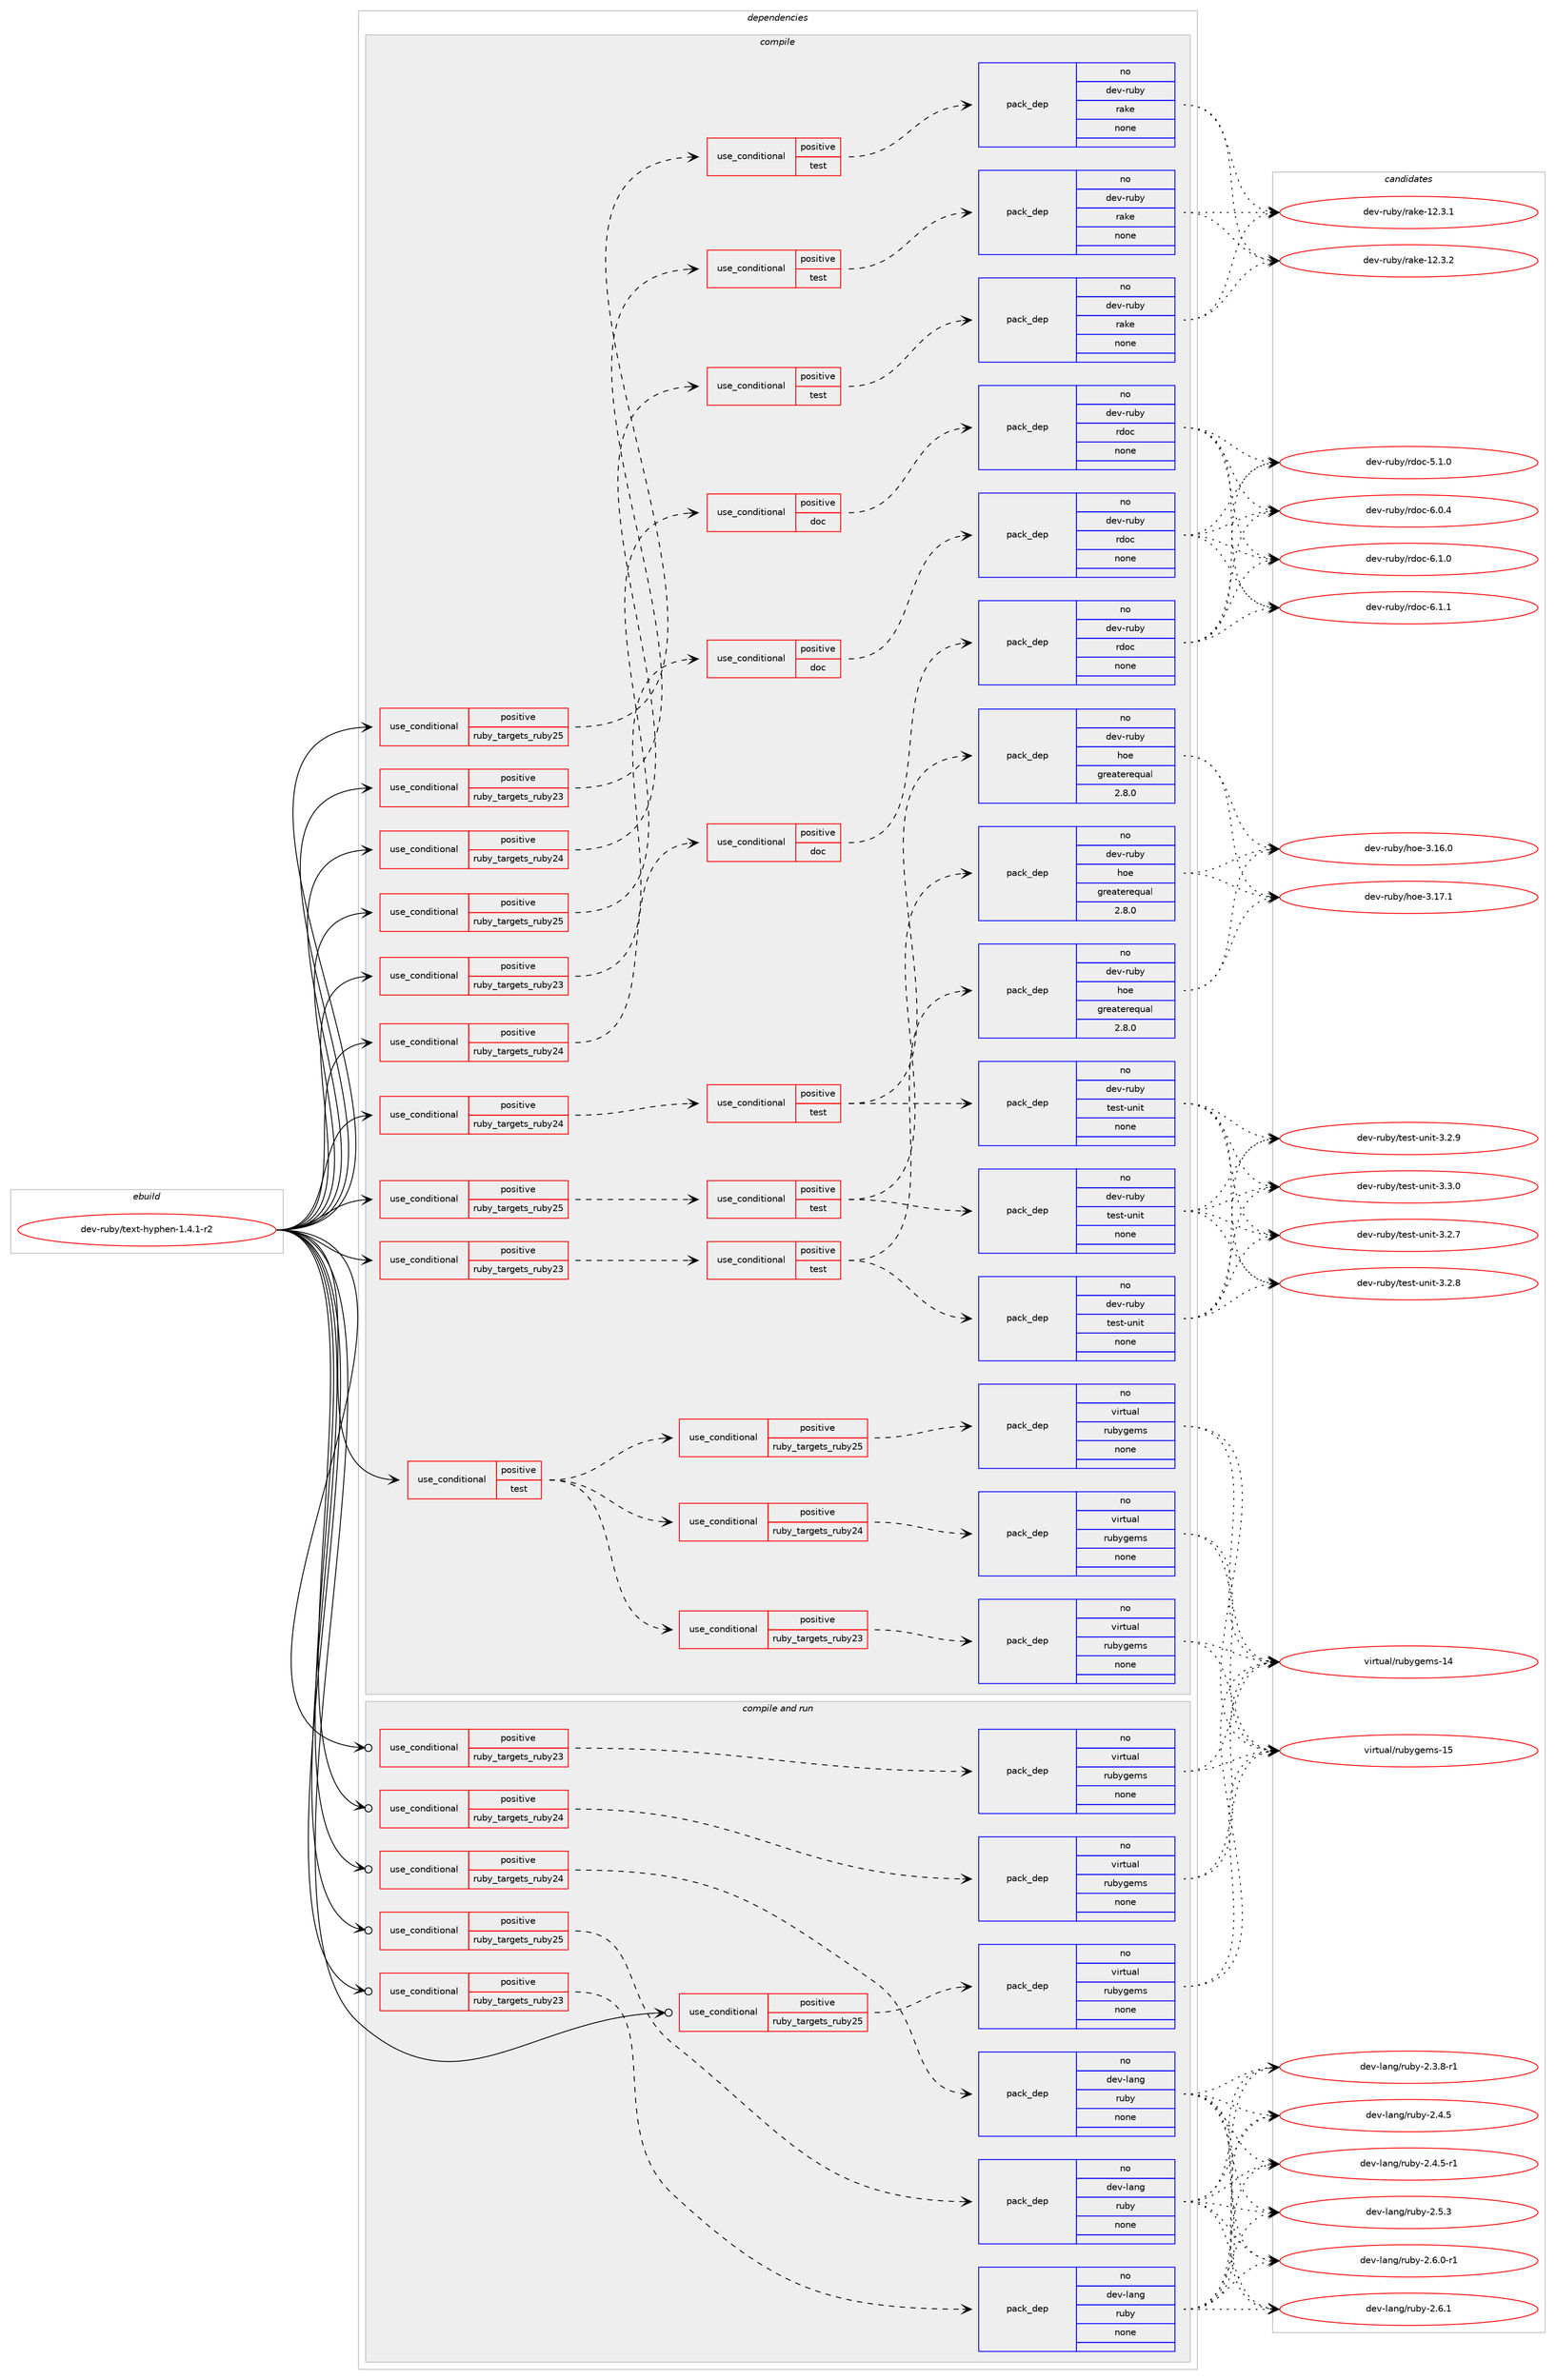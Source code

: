 digraph prolog {

# *************
# Graph options
# *************

newrank=true;
concentrate=true;
compound=true;
graph [rankdir=LR,fontname=Helvetica,fontsize=10,ranksep=1.5];#, ranksep=2.5, nodesep=0.2];
edge  [arrowhead=vee];
node  [fontname=Helvetica,fontsize=10];

# **********
# The ebuild
# **********

subgraph cluster_leftcol {
color=gray;
rank=same;
label=<<i>ebuild</i>>;
id [label="dev-ruby/text-hyphen-1.4.1-r2", color=red, width=4, href="../dev-ruby/text-hyphen-1.4.1-r2.svg"];
}

# ****************
# The dependencies
# ****************

subgraph cluster_midcol {
color=gray;
label=<<i>dependencies</i>>;
subgraph cluster_compile {
fillcolor="#eeeeee";
style=filled;
label=<<i>compile</i>>;
subgraph cond420091 {
dependency1533091 [label=<<TABLE BORDER="0" CELLBORDER="1" CELLSPACING="0" CELLPADDING="4"><TR><TD ROWSPAN="3" CELLPADDING="10">use_conditional</TD></TR><TR><TD>positive</TD></TR><TR><TD>ruby_targets_ruby23</TD></TR></TABLE>>, shape=none, color=red];
subgraph cond420092 {
dependency1533092 [label=<<TABLE BORDER="0" CELLBORDER="1" CELLSPACING="0" CELLPADDING="4"><TR><TD ROWSPAN="3" CELLPADDING="10">use_conditional</TD></TR><TR><TD>positive</TD></TR><TR><TD>doc</TD></TR></TABLE>>, shape=none, color=red];
subgraph pack1089484 {
dependency1533093 [label=<<TABLE BORDER="0" CELLBORDER="1" CELLSPACING="0" CELLPADDING="4" WIDTH="220"><TR><TD ROWSPAN="6" CELLPADDING="30">pack_dep</TD></TR><TR><TD WIDTH="110">no</TD></TR><TR><TD>dev-ruby</TD></TR><TR><TD>rdoc</TD></TR><TR><TD>none</TD></TR><TR><TD></TD></TR></TABLE>>, shape=none, color=blue];
}
dependency1533092:e -> dependency1533093:w [weight=20,style="dashed",arrowhead="vee"];
}
dependency1533091:e -> dependency1533092:w [weight=20,style="dashed",arrowhead="vee"];
}
id:e -> dependency1533091:w [weight=20,style="solid",arrowhead="vee"];
subgraph cond420093 {
dependency1533094 [label=<<TABLE BORDER="0" CELLBORDER="1" CELLSPACING="0" CELLPADDING="4"><TR><TD ROWSPAN="3" CELLPADDING="10">use_conditional</TD></TR><TR><TD>positive</TD></TR><TR><TD>ruby_targets_ruby23</TD></TR></TABLE>>, shape=none, color=red];
subgraph cond420094 {
dependency1533095 [label=<<TABLE BORDER="0" CELLBORDER="1" CELLSPACING="0" CELLPADDING="4"><TR><TD ROWSPAN="3" CELLPADDING="10">use_conditional</TD></TR><TR><TD>positive</TD></TR><TR><TD>test</TD></TR></TABLE>>, shape=none, color=red];
subgraph pack1089485 {
dependency1533096 [label=<<TABLE BORDER="0" CELLBORDER="1" CELLSPACING="0" CELLPADDING="4" WIDTH="220"><TR><TD ROWSPAN="6" CELLPADDING="30">pack_dep</TD></TR><TR><TD WIDTH="110">no</TD></TR><TR><TD>dev-ruby</TD></TR><TR><TD>hoe</TD></TR><TR><TD>greaterequal</TD></TR><TR><TD>2.8.0</TD></TR></TABLE>>, shape=none, color=blue];
}
dependency1533095:e -> dependency1533096:w [weight=20,style="dashed",arrowhead="vee"];
subgraph pack1089486 {
dependency1533097 [label=<<TABLE BORDER="0" CELLBORDER="1" CELLSPACING="0" CELLPADDING="4" WIDTH="220"><TR><TD ROWSPAN="6" CELLPADDING="30">pack_dep</TD></TR><TR><TD WIDTH="110">no</TD></TR><TR><TD>dev-ruby</TD></TR><TR><TD>test-unit</TD></TR><TR><TD>none</TD></TR><TR><TD></TD></TR></TABLE>>, shape=none, color=blue];
}
dependency1533095:e -> dependency1533097:w [weight=20,style="dashed",arrowhead="vee"];
}
dependency1533094:e -> dependency1533095:w [weight=20,style="dashed",arrowhead="vee"];
}
id:e -> dependency1533094:w [weight=20,style="solid",arrowhead="vee"];
subgraph cond420095 {
dependency1533098 [label=<<TABLE BORDER="0" CELLBORDER="1" CELLSPACING="0" CELLPADDING="4"><TR><TD ROWSPAN="3" CELLPADDING="10">use_conditional</TD></TR><TR><TD>positive</TD></TR><TR><TD>ruby_targets_ruby23</TD></TR></TABLE>>, shape=none, color=red];
subgraph cond420096 {
dependency1533099 [label=<<TABLE BORDER="0" CELLBORDER="1" CELLSPACING="0" CELLPADDING="4"><TR><TD ROWSPAN="3" CELLPADDING="10">use_conditional</TD></TR><TR><TD>positive</TD></TR><TR><TD>test</TD></TR></TABLE>>, shape=none, color=red];
subgraph pack1089487 {
dependency1533100 [label=<<TABLE BORDER="0" CELLBORDER="1" CELLSPACING="0" CELLPADDING="4" WIDTH="220"><TR><TD ROWSPAN="6" CELLPADDING="30">pack_dep</TD></TR><TR><TD WIDTH="110">no</TD></TR><TR><TD>dev-ruby</TD></TR><TR><TD>rake</TD></TR><TR><TD>none</TD></TR><TR><TD></TD></TR></TABLE>>, shape=none, color=blue];
}
dependency1533099:e -> dependency1533100:w [weight=20,style="dashed",arrowhead="vee"];
}
dependency1533098:e -> dependency1533099:w [weight=20,style="dashed",arrowhead="vee"];
}
id:e -> dependency1533098:w [weight=20,style="solid",arrowhead="vee"];
subgraph cond420097 {
dependency1533101 [label=<<TABLE BORDER="0" CELLBORDER="1" CELLSPACING="0" CELLPADDING="4"><TR><TD ROWSPAN="3" CELLPADDING="10">use_conditional</TD></TR><TR><TD>positive</TD></TR><TR><TD>ruby_targets_ruby24</TD></TR></TABLE>>, shape=none, color=red];
subgraph cond420098 {
dependency1533102 [label=<<TABLE BORDER="0" CELLBORDER="1" CELLSPACING="0" CELLPADDING="4"><TR><TD ROWSPAN="3" CELLPADDING="10">use_conditional</TD></TR><TR><TD>positive</TD></TR><TR><TD>doc</TD></TR></TABLE>>, shape=none, color=red];
subgraph pack1089488 {
dependency1533103 [label=<<TABLE BORDER="0" CELLBORDER="1" CELLSPACING="0" CELLPADDING="4" WIDTH="220"><TR><TD ROWSPAN="6" CELLPADDING="30">pack_dep</TD></TR><TR><TD WIDTH="110">no</TD></TR><TR><TD>dev-ruby</TD></TR><TR><TD>rdoc</TD></TR><TR><TD>none</TD></TR><TR><TD></TD></TR></TABLE>>, shape=none, color=blue];
}
dependency1533102:e -> dependency1533103:w [weight=20,style="dashed",arrowhead="vee"];
}
dependency1533101:e -> dependency1533102:w [weight=20,style="dashed",arrowhead="vee"];
}
id:e -> dependency1533101:w [weight=20,style="solid",arrowhead="vee"];
subgraph cond420099 {
dependency1533104 [label=<<TABLE BORDER="0" CELLBORDER="1" CELLSPACING="0" CELLPADDING="4"><TR><TD ROWSPAN="3" CELLPADDING="10">use_conditional</TD></TR><TR><TD>positive</TD></TR><TR><TD>ruby_targets_ruby24</TD></TR></TABLE>>, shape=none, color=red];
subgraph cond420100 {
dependency1533105 [label=<<TABLE BORDER="0" CELLBORDER="1" CELLSPACING="0" CELLPADDING="4"><TR><TD ROWSPAN="3" CELLPADDING="10">use_conditional</TD></TR><TR><TD>positive</TD></TR><TR><TD>test</TD></TR></TABLE>>, shape=none, color=red];
subgraph pack1089489 {
dependency1533106 [label=<<TABLE BORDER="0" CELLBORDER="1" CELLSPACING="0" CELLPADDING="4" WIDTH="220"><TR><TD ROWSPAN="6" CELLPADDING="30">pack_dep</TD></TR><TR><TD WIDTH="110">no</TD></TR><TR><TD>dev-ruby</TD></TR><TR><TD>hoe</TD></TR><TR><TD>greaterequal</TD></TR><TR><TD>2.8.0</TD></TR></TABLE>>, shape=none, color=blue];
}
dependency1533105:e -> dependency1533106:w [weight=20,style="dashed",arrowhead="vee"];
subgraph pack1089490 {
dependency1533107 [label=<<TABLE BORDER="0" CELLBORDER="1" CELLSPACING="0" CELLPADDING="4" WIDTH="220"><TR><TD ROWSPAN="6" CELLPADDING="30">pack_dep</TD></TR><TR><TD WIDTH="110">no</TD></TR><TR><TD>dev-ruby</TD></TR><TR><TD>test-unit</TD></TR><TR><TD>none</TD></TR><TR><TD></TD></TR></TABLE>>, shape=none, color=blue];
}
dependency1533105:e -> dependency1533107:w [weight=20,style="dashed",arrowhead="vee"];
}
dependency1533104:e -> dependency1533105:w [weight=20,style="dashed",arrowhead="vee"];
}
id:e -> dependency1533104:w [weight=20,style="solid",arrowhead="vee"];
subgraph cond420101 {
dependency1533108 [label=<<TABLE BORDER="0" CELLBORDER="1" CELLSPACING="0" CELLPADDING="4"><TR><TD ROWSPAN="3" CELLPADDING="10">use_conditional</TD></TR><TR><TD>positive</TD></TR><TR><TD>ruby_targets_ruby24</TD></TR></TABLE>>, shape=none, color=red];
subgraph cond420102 {
dependency1533109 [label=<<TABLE BORDER="0" CELLBORDER="1" CELLSPACING="0" CELLPADDING="4"><TR><TD ROWSPAN="3" CELLPADDING="10">use_conditional</TD></TR><TR><TD>positive</TD></TR><TR><TD>test</TD></TR></TABLE>>, shape=none, color=red];
subgraph pack1089491 {
dependency1533110 [label=<<TABLE BORDER="0" CELLBORDER="1" CELLSPACING="0" CELLPADDING="4" WIDTH="220"><TR><TD ROWSPAN="6" CELLPADDING="30">pack_dep</TD></TR><TR><TD WIDTH="110">no</TD></TR><TR><TD>dev-ruby</TD></TR><TR><TD>rake</TD></TR><TR><TD>none</TD></TR><TR><TD></TD></TR></TABLE>>, shape=none, color=blue];
}
dependency1533109:e -> dependency1533110:w [weight=20,style="dashed",arrowhead="vee"];
}
dependency1533108:e -> dependency1533109:w [weight=20,style="dashed",arrowhead="vee"];
}
id:e -> dependency1533108:w [weight=20,style="solid",arrowhead="vee"];
subgraph cond420103 {
dependency1533111 [label=<<TABLE BORDER="0" CELLBORDER="1" CELLSPACING="0" CELLPADDING="4"><TR><TD ROWSPAN="3" CELLPADDING="10">use_conditional</TD></TR><TR><TD>positive</TD></TR><TR><TD>ruby_targets_ruby25</TD></TR></TABLE>>, shape=none, color=red];
subgraph cond420104 {
dependency1533112 [label=<<TABLE BORDER="0" CELLBORDER="1" CELLSPACING="0" CELLPADDING="4"><TR><TD ROWSPAN="3" CELLPADDING="10">use_conditional</TD></TR><TR><TD>positive</TD></TR><TR><TD>doc</TD></TR></TABLE>>, shape=none, color=red];
subgraph pack1089492 {
dependency1533113 [label=<<TABLE BORDER="0" CELLBORDER="1" CELLSPACING="0" CELLPADDING="4" WIDTH="220"><TR><TD ROWSPAN="6" CELLPADDING="30">pack_dep</TD></TR><TR><TD WIDTH="110">no</TD></TR><TR><TD>dev-ruby</TD></TR><TR><TD>rdoc</TD></TR><TR><TD>none</TD></TR><TR><TD></TD></TR></TABLE>>, shape=none, color=blue];
}
dependency1533112:e -> dependency1533113:w [weight=20,style="dashed",arrowhead="vee"];
}
dependency1533111:e -> dependency1533112:w [weight=20,style="dashed",arrowhead="vee"];
}
id:e -> dependency1533111:w [weight=20,style="solid",arrowhead="vee"];
subgraph cond420105 {
dependency1533114 [label=<<TABLE BORDER="0" CELLBORDER="1" CELLSPACING="0" CELLPADDING="4"><TR><TD ROWSPAN="3" CELLPADDING="10">use_conditional</TD></TR><TR><TD>positive</TD></TR><TR><TD>ruby_targets_ruby25</TD></TR></TABLE>>, shape=none, color=red];
subgraph cond420106 {
dependency1533115 [label=<<TABLE BORDER="0" CELLBORDER="1" CELLSPACING="0" CELLPADDING="4"><TR><TD ROWSPAN="3" CELLPADDING="10">use_conditional</TD></TR><TR><TD>positive</TD></TR><TR><TD>test</TD></TR></TABLE>>, shape=none, color=red];
subgraph pack1089493 {
dependency1533116 [label=<<TABLE BORDER="0" CELLBORDER="1" CELLSPACING="0" CELLPADDING="4" WIDTH="220"><TR><TD ROWSPAN="6" CELLPADDING="30">pack_dep</TD></TR><TR><TD WIDTH="110">no</TD></TR><TR><TD>dev-ruby</TD></TR><TR><TD>hoe</TD></TR><TR><TD>greaterequal</TD></TR><TR><TD>2.8.0</TD></TR></TABLE>>, shape=none, color=blue];
}
dependency1533115:e -> dependency1533116:w [weight=20,style="dashed",arrowhead="vee"];
subgraph pack1089494 {
dependency1533117 [label=<<TABLE BORDER="0" CELLBORDER="1" CELLSPACING="0" CELLPADDING="4" WIDTH="220"><TR><TD ROWSPAN="6" CELLPADDING="30">pack_dep</TD></TR><TR><TD WIDTH="110">no</TD></TR><TR><TD>dev-ruby</TD></TR><TR><TD>test-unit</TD></TR><TR><TD>none</TD></TR><TR><TD></TD></TR></TABLE>>, shape=none, color=blue];
}
dependency1533115:e -> dependency1533117:w [weight=20,style="dashed",arrowhead="vee"];
}
dependency1533114:e -> dependency1533115:w [weight=20,style="dashed",arrowhead="vee"];
}
id:e -> dependency1533114:w [weight=20,style="solid",arrowhead="vee"];
subgraph cond420107 {
dependency1533118 [label=<<TABLE BORDER="0" CELLBORDER="1" CELLSPACING="0" CELLPADDING="4"><TR><TD ROWSPAN="3" CELLPADDING="10">use_conditional</TD></TR><TR><TD>positive</TD></TR><TR><TD>ruby_targets_ruby25</TD></TR></TABLE>>, shape=none, color=red];
subgraph cond420108 {
dependency1533119 [label=<<TABLE BORDER="0" CELLBORDER="1" CELLSPACING="0" CELLPADDING="4"><TR><TD ROWSPAN="3" CELLPADDING="10">use_conditional</TD></TR><TR><TD>positive</TD></TR><TR><TD>test</TD></TR></TABLE>>, shape=none, color=red];
subgraph pack1089495 {
dependency1533120 [label=<<TABLE BORDER="0" CELLBORDER="1" CELLSPACING="0" CELLPADDING="4" WIDTH="220"><TR><TD ROWSPAN="6" CELLPADDING="30">pack_dep</TD></TR><TR><TD WIDTH="110">no</TD></TR><TR><TD>dev-ruby</TD></TR><TR><TD>rake</TD></TR><TR><TD>none</TD></TR><TR><TD></TD></TR></TABLE>>, shape=none, color=blue];
}
dependency1533119:e -> dependency1533120:w [weight=20,style="dashed",arrowhead="vee"];
}
dependency1533118:e -> dependency1533119:w [weight=20,style="dashed",arrowhead="vee"];
}
id:e -> dependency1533118:w [weight=20,style="solid",arrowhead="vee"];
subgraph cond420109 {
dependency1533121 [label=<<TABLE BORDER="0" CELLBORDER="1" CELLSPACING="0" CELLPADDING="4"><TR><TD ROWSPAN="3" CELLPADDING="10">use_conditional</TD></TR><TR><TD>positive</TD></TR><TR><TD>test</TD></TR></TABLE>>, shape=none, color=red];
subgraph cond420110 {
dependency1533122 [label=<<TABLE BORDER="0" CELLBORDER="1" CELLSPACING="0" CELLPADDING="4"><TR><TD ROWSPAN="3" CELLPADDING="10">use_conditional</TD></TR><TR><TD>positive</TD></TR><TR><TD>ruby_targets_ruby23</TD></TR></TABLE>>, shape=none, color=red];
subgraph pack1089496 {
dependency1533123 [label=<<TABLE BORDER="0" CELLBORDER="1" CELLSPACING="0" CELLPADDING="4" WIDTH="220"><TR><TD ROWSPAN="6" CELLPADDING="30">pack_dep</TD></TR><TR><TD WIDTH="110">no</TD></TR><TR><TD>virtual</TD></TR><TR><TD>rubygems</TD></TR><TR><TD>none</TD></TR><TR><TD></TD></TR></TABLE>>, shape=none, color=blue];
}
dependency1533122:e -> dependency1533123:w [weight=20,style="dashed",arrowhead="vee"];
}
dependency1533121:e -> dependency1533122:w [weight=20,style="dashed",arrowhead="vee"];
subgraph cond420111 {
dependency1533124 [label=<<TABLE BORDER="0" CELLBORDER="1" CELLSPACING="0" CELLPADDING="4"><TR><TD ROWSPAN="3" CELLPADDING="10">use_conditional</TD></TR><TR><TD>positive</TD></TR><TR><TD>ruby_targets_ruby24</TD></TR></TABLE>>, shape=none, color=red];
subgraph pack1089497 {
dependency1533125 [label=<<TABLE BORDER="0" CELLBORDER="1" CELLSPACING="0" CELLPADDING="4" WIDTH="220"><TR><TD ROWSPAN="6" CELLPADDING="30">pack_dep</TD></TR><TR><TD WIDTH="110">no</TD></TR><TR><TD>virtual</TD></TR><TR><TD>rubygems</TD></TR><TR><TD>none</TD></TR><TR><TD></TD></TR></TABLE>>, shape=none, color=blue];
}
dependency1533124:e -> dependency1533125:w [weight=20,style="dashed",arrowhead="vee"];
}
dependency1533121:e -> dependency1533124:w [weight=20,style="dashed",arrowhead="vee"];
subgraph cond420112 {
dependency1533126 [label=<<TABLE BORDER="0" CELLBORDER="1" CELLSPACING="0" CELLPADDING="4"><TR><TD ROWSPAN="3" CELLPADDING="10">use_conditional</TD></TR><TR><TD>positive</TD></TR><TR><TD>ruby_targets_ruby25</TD></TR></TABLE>>, shape=none, color=red];
subgraph pack1089498 {
dependency1533127 [label=<<TABLE BORDER="0" CELLBORDER="1" CELLSPACING="0" CELLPADDING="4" WIDTH="220"><TR><TD ROWSPAN="6" CELLPADDING="30">pack_dep</TD></TR><TR><TD WIDTH="110">no</TD></TR><TR><TD>virtual</TD></TR><TR><TD>rubygems</TD></TR><TR><TD>none</TD></TR><TR><TD></TD></TR></TABLE>>, shape=none, color=blue];
}
dependency1533126:e -> dependency1533127:w [weight=20,style="dashed",arrowhead="vee"];
}
dependency1533121:e -> dependency1533126:w [weight=20,style="dashed",arrowhead="vee"];
}
id:e -> dependency1533121:w [weight=20,style="solid",arrowhead="vee"];
}
subgraph cluster_compileandrun {
fillcolor="#eeeeee";
style=filled;
label=<<i>compile and run</i>>;
subgraph cond420113 {
dependency1533128 [label=<<TABLE BORDER="0" CELLBORDER="1" CELLSPACING="0" CELLPADDING="4"><TR><TD ROWSPAN="3" CELLPADDING="10">use_conditional</TD></TR><TR><TD>positive</TD></TR><TR><TD>ruby_targets_ruby23</TD></TR></TABLE>>, shape=none, color=red];
subgraph pack1089499 {
dependency1533129 [label=<<TABLE BORDER="0" CELLBORDER="1" CELLSPACING="0" CELLPADDING="4" WIDTH="220"><TR><TD ROWSPAN="6" CELLPADDING="30">pack_dep</TD></TR><TR><TD WIDTH="110">no</TD></TR><TR><TD>dev-lang</TD></TR><TR><TD>ruby</TD></TR><TR><TD>none</TD></TR><TR><TD></TD></TR></TABLE>>, shape=none, color=blue];
}
dependency1533128:e -> dependency1533129:w [weight=20,style="dashed",arrowhead="vee"];
}
id:e -> dependency1533128:w [weight=20,style="solid",arrowhead="odotvee"];
subgraph cond420114 {
dependency1533130 [label=<<TABLE BORDER="0" CELLBORDER="1" CELLSPACING="0" CELLPADDING="4"><TR><TD ROWSPAN="3" CELLPADDING="10">use_conditional</TD></TR><TR><TD>positive</TD></TR><TR><TD>ruby_targets_ruby23</TD></TR></TABLE>>, shape=none, color=red];
subgraph pack1089500 {
dependency1533131 [label=<<TABLE BORDER="0" CELLBORDER="1" CELLSPACING="0" CELLPADDING="4" WIDTH="220"><TR><TD ROWSPAN="6" CELLPADDING="30">pack_dep</TD></TR><TR><TD WIDTH="110">no</TD></TR><TR><TD>virtual</TD></TR><TR><TD>rubygems</TD></TR><TR><TD>none</TD></TR><TR><TD></TD></TR></TABLE>>, shape=none, color=blue];
}
dependency1533130:e -> dependency1533131:w [weight=20,style="dashed",arrowhead="vee"];
}
id:e -> dependency1533130:w [weight=20,style="solid",arrowhead="odotvee"];
subgraph cond420115 {
dependency1533132 [label=<<TABLE BORDER="0" CELLBORDER="1" CELLSPACING="0" CELLPADDING="4"><TR><TD ROWSPAN="3" CELLPADDING="10">use_conditional</TD></TR><TR><TD>positive</TD></TR><TR><TD>ruby_targets_ruby24</TD></TR></TABLE>>, shape=none, color=red];
subgraph pack1089501 {
dependency1533133 [label=<<TABLE BORDER="0" CELLBORDER="1" CELLSPACING="0" CELLPADDING="4" WIDTH="220"><TR><TD ROWSPAN="6" CELLPADDING="30">pack_dep</TD></TR><TR><TD WIDTH="110">no</TD></TR><TR><TD>dev-lang</TD></TR><TR><TD>ruby</TD></TR><TR><TD>none</TD></TR><TR><TD></TD></TR></TABLE>>, shape=none, color=blue];
}
dependency1533132:e -> dependency1533133:w [weight=20,style="dashed",arrowhead="vee"];
}
id:e -> dependency1533132:w [weight=20,style="solid",arrowhead="odotvee"];
subgraph cond420116 {
dependency1533134 [label=<<TABLE BORDER="0" CELLBORDER="1" CELLSPACING="0" CELLPADDING="4"><TR><TD ROWSPAN="3" CELLPADDING="10">use_conditional</TD></TR><TR><TD>positive</TD></TR><TR><TD>ruby_targets_ruby24</TD></TR></TABLE>>, shape=none, color=red];
subgraph pack1089502 {
dependency1533135 [label=<<TABLE BORDER="0" CELLBORDER="1" CELLSPACING="0" CELLPADDING="4" WIDTH="220"><TR><TD ROWSPAN="6" CELLPADDING="30">pack_dep</TD></TR><TR><TD WIDTH="110">no</TD></TR><TR><TD>virtual</TD></TR><TR><TD>rubygems</TD></TR><TR><TD>none</TD></TR><TR><TD></TD></TR></TABLE>>, shape=none, color=blue];
}
dependency1533134:e -> dependency1533135:w [weight=20,style="dashed",arrowhead="vee"];
}
id:e -> dependency1533134:w [weight=20,style="solid",arrowhead="odotvee"];
subgraph cond420117 {
dependency1533136 [label=<<TABLE BORDER="0" CELLBORDER="1" CELLSPACING="0" CELLPADDING="4"><TR><TD ROWSPAN="3" CELLPADDING="10">use_conditional</TD></TR><TR><TD>positive</TD></TR><TR><TD>ruby_targets_ruby25</TD></TR></TABLE>>, shape=none, color=red];
subgraph pack1089503 {
dependency1533137 [label=<<TABLE BORDER="0" CELLBORDER="1" CELLSPACING="0" CELLPADDING="4" WIDTH="220"><TR><TD ROWSPAN="6" CELLPADDING="30">pack_dep</TD></TR><TR><TD WIDTH="110">no</TD></TR><TR><TD>dev-lang</TD></TR><TR><TD>ruby</TD></TR><TR><TD>none</TD></TR><TR><TD></TD></TR></TABLE>>, shape=none, color=blue];
}
dependency1533136:e -> dependency1533137:w [weight=20,style="dashed",arrowhead="vee"];
}
id:e -> dependency1533136:w [weight=20,style="solid",arrowhead="odotvee"];
subgraph cond420118 {
dependency1533138 [label=<<TABLE BORDER="0" CELLBORDER="1" CELLSPACING="0" CELLPADDING="4"><TR><TD ROWSPAN="3" CELLPADDING="10">use_conditional</TD></TR><TR><TD>positive</TD></TR><TR><TD>ruby_targets_ruby25</TD></TR></TABLE>>, shape=none, color=red];
subgraph pack1089504 {
dependency1533139 [label=<<TABLE BORDER="0" CELLBORDER="1" CELLSPACING="0" CELLPADDING="4" WIDTH="220"><TR><TD ROWSPAN="6" CELLPADDING="30">pack_dep</TD></TR><TR><TD WIDTH="110">no</TD></TR><TR><TD>virtual</TD></TR><TR><TD>rubygems</TD></TR><TR><TD>none</TD></TR><TR><TD></TD></TR></TABLE>>, shape=none, color=blue];
}
dependency1533138:e -> dependency1533139:w [weight=20,style="dashed",arrowhead="vee"];
}
id:e -> dependency1533138:w [weight=20,style="solid",arrowhead="odotvee"];
}
subgraph cluster_run {
fillcolor="#eeeeee";
style=filled;
label=<<i>run</i>>;
}
}

# **************
# The candidates
# **************

subgraph cluster_choices {
rank=same;
color=gray;
label=<<i>candidates</i>>;

subgraph choice1089484 {
color=black;
nodesep=1;
choice10010111845114117981214711410011199455346494648 [label="dev-ruby/rdoc-5.1.0", color=red, width=4,href="../dev-ruby/rdoc-5.1.0.svg"];
choice10010111845114117981214711410011199455446484652 [label="dev-ruby/rdoc-6.0.4", color=red, width=4,href="../dev-ruby/rdoc-6.0.4.svg"];
choice10010111845114117981214711410011199455446494648 [label="dev-ruby/rdoc-6.1.0", color=red, width=4,href="../dev-ruby/rdoc-6.1.0.svg"];
choice10010111845114117981214711410011199455446494649 [label="dev-ruby/rdoc-6.1.1", color=red, width=4,href="../dev-ruby/rdoc-6.1.1.svg"];
dependency1533093:e -> choice10010111845114117981214711410011199455346494648:w [style=dotted,weight="100"];
dependency1533093:e -> choice10010111845114117981214711410011199455446484652:w [style=dotted,weight="100"];
dependency1533093:e -> choice10010111845114117981214711410011199455446494648:w [style=dotted,weight="100"];
dependency1533093:e -> choice10010111845114117981214711410011199455446494649:w [style=dotted,weight="100"];
}
subgraph choice1089485 {
color=black;
nodesep=1;
choice10010111845114117981214710411110145514649544648 [label="dev-ruby/hoe-3.16.0", color=red, width=4,href="../dev-ruby/hoe-3.16.0.svg"];
choice10010111845114117981214710411110145514649554649 [label="dev-ruby/hoe-3.17.1", color=red, width=4,href="../dev-ruby/hoe-3.17.1.svg"];
dependency1533096:e -> choice10010111845114117981214710411110145514649544648:w [style=dotted,weight="100"];
dependency1533096:e -> choice10010111845114117981214710411110145514649554649:w [style=dotted,weight="100"];
}
subgraph choice1089486 {
color=black;
nodesep=1;
choice10010111845114117981214711610111511645117110105116455146504655 [label="dev-ruby/test-unit-3.2.7", color=red, width=4,href="../dev-ruby/test-unit-3.2.7.svg"];
choice10010111845114117981214711610111511645117110105116455146504656 [label="dev-ruby/test-unit-3.2.8", color=red, width=4,href="../dev-ruby/test-unit-3.2.8.svg"];
choice10010111845114117981214711610111511645117110105116455146504657 [label="dev-ruby/test-unit-3.2.9", color=red, width=4,href="../dev-ruby/test-unit-3.2.9.svg"];
choice10010111845114117981214711610111511645117110105116455146514648 [label="dev-ruby/test-unit-3.3.0", color=red, width=4,href="../dev-ruby/test-unit-3.3.0.svg"];
dependency1533097:e -> choice10010111845114117981214711610111511645117110105116455146504655:w [style=dotted,weight="100"];
dependency1533097:e -> choice10010111845114117981214711610111511645117110105116455146504656:w [style=dotted,weight="100"];
dependency1533097:e -> choice10010111845114117981214711610111511645117110105116455146504657:w [style=dotted,weight="100"];
dependency1533097:e -> choice10010111845114117981214711610111511645117110105116455146514648:w [style=dotted,weight="100"];
}
subgraph choice1089487 {
color=black;
nodesep=1;
choice1001011184511411798121471149710710145495046514649 [label="dev-ruby/rake-12.3.1", color=red, width=4,href="../dev-ruby/rake-12.3.1.svg"];
choice1001011184511411798121471149710710145495046514650 [label="dev-ruby/rake-12.3.2", color=red, width=4,href="../dev-ruby/rake-12.3.2.svg"];
dependency1533100:e -> choice1001011184511411798121471149710710145495046514649:w [style=dotted,weight="100"];
dependency1533100:e -> choice1001011184511411798121471149710710145495046514650:w [style=dotted,weight="100"];
}
subgraph choice1089488 {
color=black;
nodesep=1;
choice10010111845114117981214711410011199455346494648 [label="dev-ruby/rdoc-5.1.0", color=red, width=4,href="../dev-ruby/rdoc-5.1.0.svg"];
choice10010111845114117981214711410011199455446484652 [label="dev-ruby/rdoc-6.0.4", color=red, width=4,href="../dev-ruby/rdoc-6.0.4.svg"];
choice10010111845114117981214711410011199455446494648 [label="dev-ruby/rdoc-6.1.0", color=red, width=4,href="../dev-ruby/rdoc-6.1.0.svg"];
choice10010111845114117981214711410011199455446494649 [label="dev-ruby/rdoc-6.1.1", color=red, width=4,href="../dev-ruby/rdoc-6.1.1.svg"];
dependency1533103:e -> choice10010111845114117981214711410011199455346494648:w [style=dotted,weight="100"];
dependency1533103:e -> choice10010111845114117981214711410011199455446484652:w [style=dotted,weight="100"];
dependency1533103:e -> choice10010111845114117981214711410011199455446494648:w [style=dotted,weight="100"];
dependency1533103:e -> choice10010111845114117981214711410011199455446494649:w [style=dotted,weight="100"];
}
subgraph choice1089489 {
color=black;
nodesep=1;
choice10010111845114117981214710411110145514649544648 [label="dev-ruby/hoe-3.16.0", color=red, width=4,href="../dev-ruby/hoe-3.16.0.svg"];
choice10010111845114117981214710411110145514649554649 [label="dev-ruby/hoe-3.17.1", color=red, width=4,href="../dev-ruby/hoe-3.17.1.svg"];
dependency1533106:e -> choice10010111845114117981214710411110145514649544648:w [style=dotted,weight="100"];
dependency1533106:e -> choice10010111845114117981214710411110145514649554649:w [style=dotted,weight="100"];
}
subgraph choice1089490 {
color=black;
nodesep=1;
choice10010111845114117981214711610111511645117110105116455146504655 [label="dev-ruby/test-unit-3.2.7", color=red, width=4,href="../dev-ruby/test-unit-3.2.7.svg"];
choice10010111845114117981214711610111511645117110105116455146504656 [label="dev-ruby/test-unit-3.2.8", color=red, width=4,href="../dev-ruby/test-unit-3.2.8.svg"];
choice10010111845114117981214711610111511645117110105116455146504657 [label="dev-ruby/test-unit-3.2.9", color=red, width=4,href="../dev-ruby/test-unit-3.2.9.svg"];
choice10010111845114117981214711610111511645117110105116455146514648 [label="dev-ruby/test-unit-3.3.0", color=red, width=4,href="../dev-ruby/test-unit-3.3.0.svg"];
dependency1533107:e -> choice10010111845114117981214711610111511645117110105116455146504655:w [style=dotted,weight="100"];
dependency1533107:e -> choice10010111845114117981214711610111511645117110105116455146504656:w [style=dotted,weight="100"];
dependency1533107:e -> choice10010111845114117981214711610111511645117110105116455146504657:w [style=dotted,weight="100"];
dependency1533107:e -> choice10010111845114117981214711610111511645117110105116455146514648:w [style=dotted,weight="100"];
}
subgraph choice1089491 {
color=black;
nodesep=1;
choice1001011184511411798121471149710710145495046514649 [label="dev-ruby/rake-12.3.1", color=red, width=4,href="../dev-ruby/rake-12.3.1.svg"];
choice1001011184511411798121471149710710145495046514650 [label="dev-ruby/rake-12.3.2", color=red, width=4,href="../dev-ruby/rake-12.3.2.svg"];
dependency1533110:e -> choice1001011184511411798121471149710710145495046514649:w [style=dotted,weight="100"];
dependency1533110:e -> choice1001011184511411798121471149710710145495046514650:w [style=dotted,weight="100"];
}
subgraph choice1089492 {
color=black;
nodesep=1;
choice10010111845114117981214711410011199455346494648 [label="dev-ruby/rdoc-5.1.0", color=red, width=4,href="../dev-ruby/rdoc-5.1.0.svg"];
choice10010111845114117981214711410011199455446484652 [label="dev-ruby/rdoc-6.0.4", color=red, width=4,href="../dev-ruby/rdoc-6.0.4.svg"];
choice10010111845114117981214711410011199455446494648 [label="dev-ruby/rdoc-6.1.0", color=red, width=4,href="../dev-ruby/rdoc-6.1.0.svg"];
choice10010111845114117981214711410011199455446494649 [label="dev-ruby/rdoc-6.1.1", color=red, width=4,href="../dev-ruby/rdoc-6.1.1.svg"];
dependency1533113:e -> choice10010111845114117981214711410011199455346494648:w [style=dotted,weight="100"];
dependency1533113:e -> choice10010111845114117981214711410011199455446484652:w [style=dotted,weight="100"];
dependency1533113:e -> choice10010111845114117981214711410011199455446494648:w [style=dotted,weight="100"];
dependency1533113:e -> choice10010111845114117981214711410011199455446494649:w [style=dotted,weight="100"];
}
subgraph choice1089493 {
color=black;
nodesep=1;
choice10010111845114117981214710411110145514649544648 [label="dev-ruby/hoe-3.16.0", color=red, width=4,href="../dev-ruby/hoe-3.16.0.svg"];
choice10010111845114117981214710411110145514649554649 [label="dev-ruby/hoe-3.17.1", color=red, width=4,href="../dev-ruby/hoe-3.17.1.svg"];
dependency1533116:e -> choice10010111845114117981214710411110145514649544648:w [style=dotted,weight="100"];
dependency1533116:e -> choice10010111845114117981214710411110145514649554649:w [style=dotted,weight="100"];
}
subgraph choice1089494 {
color=black;
nodesep=1;
choice10010111845114117981214711610111511645117110105116455146504655 [label="dev-ruby/test-unit-3.2.7", color=red, width=4,href="../dev-ruby/test-unit-3.2.7.svg"];
choice10010111845114117981214711610111511645117110105116455146504656 [label="dev-ruby/test-unit-3.2.8", color=red, width=4,href="../dev-ruby/test-unit-3.2.8.svg"];
choice10010111845114117981214711610111511645117110105116455146504657 [label="dev-ruby/test-unit-3.2.9", color=red, width=4,href="../dev-ruby/test-unit-3.2.9.svg"];
choice10010111845114117981214711610111511645117110105116455146514648 [label="dev-ruby/test-unit-3.3.0", color=red, width=4,href="../dev-ruby/test-unit-3.3.0.svg"];
dependency1533117:e -> choice10010111845114117981214711610111511645117110105116455146504655:w [style=dotted,weight="100"];
dependency1533117:e -> choice10010111845114117981214711610111511645117110105116455146504656:w [style=dotted,weight="100"];
dependency1533117:e -> choice10010111845114117981214711610111511645117110105116455146504657:w [style=dotted,weight="100"];
dependency1533117:e -> choice10010111845114117981214711610111511645117110105116455146514648:w [style=dotted,weight="100"];
}
subgraph choice1089495 {
color=black;
nodesep=1;
choice1001011184511411798121471149710710145495046514649 [label="dev-ruby/rake-12.3.1", color=red, width=4,href="../dev-ruby/rake-12.3.1.svg"];
choice1001011184511411798121471149710710145495046514650 [label="dev-ruby/rake-12.3.2", color=red, width=4,href="../dev-ruby/rake-12.3.2.svg"];
dependency1533120:e -> choice1001011184511411798121471149710710145495046514649:w [style=dotted,weight="100"];
dependency1533120:e -> choice1001011184511411798121471149710710145495046514650:w [style=dotted,weight="100"];
}
subgraph choice1089496 {
color=black;
nodesep=1;
choice118105114116117971084711411798121103101109115454952 [label="virtual/rubygems-14", color=red, width=4,href="../virtual/rubygems-14.svg"];
choice118105114116117971084711411798121103101109115454953 [label="virtual/rubygems-15", color=red, width=4,href="../virtual/rubygems-15.svg"];
dependency1533123:e -> choice118105114116117971084711411798121103101109115454952:w [style=dotted,weight="100"];
dependency1533123:e -> choice118105114116117971084711411798121103101109115454953:w [style=dotted,weight="100"];
}
subgraph choice1089497 {
color=black;
nodesep=1;
choice118105114116117971084711411798121103101109115454952 [label="virtual/rubygems-14", color=red, width=4,href="../virtual/rubygems-14.svg"];
choice118105114116117971084711411798121103101109115454953 [label="virtual/rubygems-15", color=red, width=4,href="../virtual/rubygems-15.svg"];
dependency1533125:e -> choice118105114116117971084711411798121103101109115454952:w [style=dotted,weight="100"];
dependency1533125:e -> choice118105114116117971084711411798121103101109115454953:w [style=dotted,weight="100"];
}
subgraph choice1089498 {
color=black;
nodesep=1;
choice118105114116117971084711411798121103101109115454952 [label="virtual/rubygems-14", color=red, width=4,href="../virtual/rubygems-14.svg"];
choice118105114116117971084711411798121103101109115454953 [label="virtual/rubygems-15", color=red, width=4,href="../virtual/rubygems-15.svg"];
dependency1533127:e -> choice118105114116117971084711411798121103101109115454952:w [style=dotted,weight="100"];
dependency1533127:e -> choice118105114116117971084711411798121103101109115454953:w [style=dotted,weight="100"];
}
subgraph choice1089499 {
color=black;
nodesep=1;
choice100101118451089711010347114117981214550465146564511449 [label="dev-lang/ruby-2.3.8-r1", color=red, width=4,href="../dev-lang/ruby-2.3.8-r1.svg"];
choice10010111845108971101034711411798121455046524653 [label="dev-lang/ruby-2.4.5", color=red, width=4,href="../dev-lang/ruby-2.4.5.svg"];
choice100101118451089711010347114117981214550465246534511449 [label="dev-lang/ruby-2.4.5-r1", color=red, width=4,href="../dev-lang/ruby-2.4.5-r1.svg"];
choice10010111845108971101034711411798121455046534651 [label="dev-lang/ruby-2.5.3", color=red, width=4,href="../dev-lang/ruby-2.5.3.svg"];
choice100101118451089711010347114117981214550465446484511449 [label="dev-lang/ruby-2.6.0-r1", color=red, width=4,href="../dev-lang/ruby-2.6.0-r1.svg"];
choice10010111845108971101034711411798121455046544649 [label="dev-lang/ruby-2.6.1", color=red, width=4,href="../dev-lang/ruby-2.6.1.svg"];
dependency1533129:e -> choice100101118451089711010347114117981214550465146564511449:w [style=dotted,weight="100"];
dependency1533129:e -> choice10010111845108971101034711411798121455046524653:w [style=dotted,weight="100"];
dependency1533129:e -> choice100101118451089711010347114117981214550465246534511449:w [style=dotted,weight="100"];
dependency1533129:e -> choice10010111845108971101034711411798121455046534651:w [style=dotted,weight="100"];
dependency1533129:e -> choice100101118451089711010347114117981214550465446484511449:w [style=dotted,weight="100"];
dependency1533129:e -> choice10010111845108971101034711411798121455046544649:w [style=dotted,weight="100"];
}
subgraph choice1089500 {
color=black;
nodesep=1;
choice118105114116117971084711411798121103101109115454952 [label="virtual/rubygems-14", color=red, width=4,href="../virtual/rubygems-14.svg"];
choice118105114116117971084711411798121103101109115454953 [label="virtual/rubygems-15", color=red, width=4,href="../virtual/rubygems-15.svg"];
dependency1533131:e -> choice118105114116117971084711411798121103101109115454952:w [style=dotted,weight="100"];
dependency1533131:e -> choice118105114116117971084711411798121103101109115454953:w [style=dotted,weight="100"];
}
subgraph choice1089501 {
color=black;
nodesep=1;
choice100101118451089711010347114117981214550465146564511449 [label="dev-lang/ruby-2.3.8-r1", color=red, width=4,href="../dev-lang/ruby-2.3.8-r1.svg"];
choice10010111845108971101034711411798121455046524653 [label="dev-lang/ruby-2.4.5", color=red, width=4,href="../dev-lang/ruby-2.4.5.svg"];
choice100101118451089711010347114117981214550465246534511449 [label="dev-lang/ruby-2.4.5-r1", color=red, width=4,href="../dev-lang/ruby-2.4.5-r1.svg"];
choice10010111845108971101034711411798121455046534651 [label="dev-lang/ruby-2.5.3", color=red, width=4,href="../dev-lang/ruby-2.5.3.svg"];
choice100101118451089711010347114117981214550465446484511449 [label="dev-lang/ruby-2.6.0-r1", color=red, width=4,href="../dev-lang/ruby-2.6.0-r1.svg"];
choice10010111845108971101034711411798121455046544649 [label="dev-lang/ruby-2.6.1", color=red, width=4,href="../dev-lang/ruby-2.6.1.svg"];
dependency1533133:e -> choice100101118451089711010347114117981214550465146564511449:w [style=dotted,weight="100"];
dependency1533133:e -> choice10010111845108971101034711411798121455046524653:w [style=dotted,weight="100"];
dependency1533133:e -> choice100101118451089711010347114117981214550465246534511449:w [style=dotted,weight="100"];
dependency1533133:e -> choice10010111845108971101034711411798121455046534651:w [style=dotted,weight="100"];
dependency1533133:e -> choice100101118451089711010347114117981214550465446484511449:w [style=dotted,weight="100"];
dependency1533133:e -> choice10010111845108971101034711411798121455046544649:w [style=dotted,weight="100"];
}
subgraph choice1089502 {
color=black;
nodesep=1;
choice118105114116117971084711411798121103101109115454952 [label="virtual/rubygems-14", color=red, width=4,href="../virtual/rubygems-14.svg"];
choice118105114116117971084711411798121103101109115454953 [label="virtual/rubygems-15", color=red, width=4,href="../virtual/rubygems-15.svg"];
dependency1533135:e -> choice118105114116117971084711411798121103101109115454952:w [style=dotted,weight="100"];
dependency1533135:e -> choice118105114116117971084711411798121103101109115454953:w [style=dotted,weight="100"];
}
subgraph choice1089503 {
color=black;
nodesep=1;
choice100101118451089711010347114117981214550465146564511449 [label="dev-lang/ruby-2.3.8-r1", color=red, width=4,href="../dev-lang/ruby-2.3.8-r1.svg"];
choice10010111845108971101034711411798121455046524653 [label="dev-lang/ruby-2.4.5", color=red, width=4,href="../dev-lang/ruby-2.4.5.svg"];
choice100101118451089711010347114117981214550465246534511449 [label="dev-lang/ruby-2.4.5-r1", color=red, width=4,href="../dev-lang/ruby-2.4.5-r1.svg"];
choice10010111845108971101034711411798121455046534651 [label="dev-lang/ruby-2.5.3", color=red, width=4,href="../dev-lang/ruby-2.5.3.svg"];
choice100101118451089711010347114117981214550465446484511449 [label="dev-lang/ruby-2.6.0-r1", color=red, width=4,href="../dev-lang/ruby-2.6.0-r1.svg"];
choice10010111845108971101034711411798121455046544649 [label="dev-lang/ruby-2.6.1", color=red, width=4,href="../dev-lang/ruby-2.6.1.svg"];
dependency1533137:e -> choice100101118451089711010347114117981214550465146564511449:w [style=dotted,weight="100"];
dependency1533137:e -> choice10010111845108971101034711411798121455046524653:w [style=dotted,weight="100"];
dependency1533137:e -> choice100101118451089711010347114117981214550465246534511449:w [style=dotted,weight="100"];
dependency1533137:e -> choice10010111845108971101034711411798121455046534651:w [style=dotted,weight="100"];
dependency1533137:e -> choice100101118451089711010347114117981214550465446484511449:w [style=dotted,weight="100"];
dependency1533137:e -> choice10010111845108971101034711411798121455046544649:w [style=dotted,weight="100"];
}
subgraph choice1089504 {
color=black;
nodesep=1;
choice118105114116117971084711411798121103101109115454952 [label="virtual/rubygems-14", color=red, width=4,href="../virtual/rubygems-14.svg"];
choice118105114116117971084711411798121103101109115454953 [label="virtual/rubygems-15", color=red, width=4,href="../virtual/rubygems-15.svg"];
dependency1533139:e -> choice118105114116117971084711411798121103101109115454952:w [style=dotted,weight="100"];
dependency1533139:e -> choice118105114116117971084711411798121103101109115454953:w [style=dotted,weight="100"];
}
}

}
